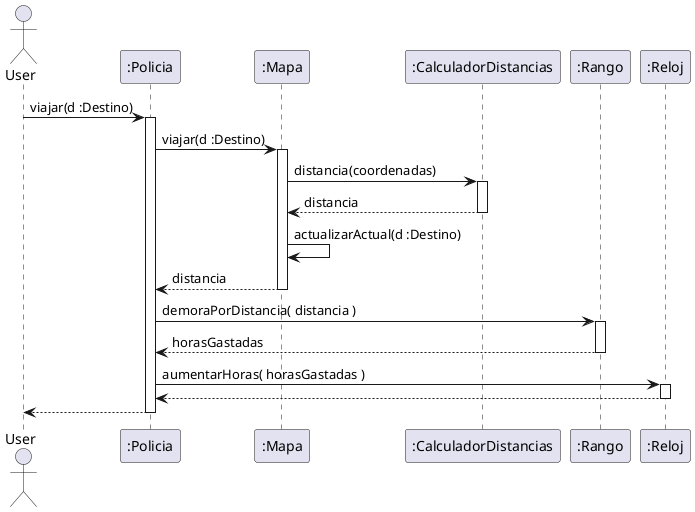 @startuml

Actor User

User -> ":Policia" : viajar(d :Destino)
Activate ":Policia"

":Policia" -> ":Mapa" : viajar(d :Destino)
activate ":Mapa"

":Mapa" -> ":CalculadorDistancias" : distancia(coordenadas)
activate ":CalculadorDistancias"

":CalculadorDistancias" --> ":Mapa" : distancia
deactivate ":CalculadorDistancias"

":Mapa" -> ":Mapa" : actualizarActual(d :Destino)

":Mapa" --> ":Policia" : distancia
deactivate ":Mapa"

":Policia" -> ":Rango" : demoraPorDistancia( distancia )
activate ":Rango"

":Rango" --> ":Policia" : horasGastadas
deactivate ":Rango"

":Policia" -> ":Reloj" : aumentarHoras( horasGastadas )
activate ":Reloj"

":Reloj" --> ":Policia"
deactivate ":Reloj"

":Policia" --> User
deactivate ":Policia"

@enduml